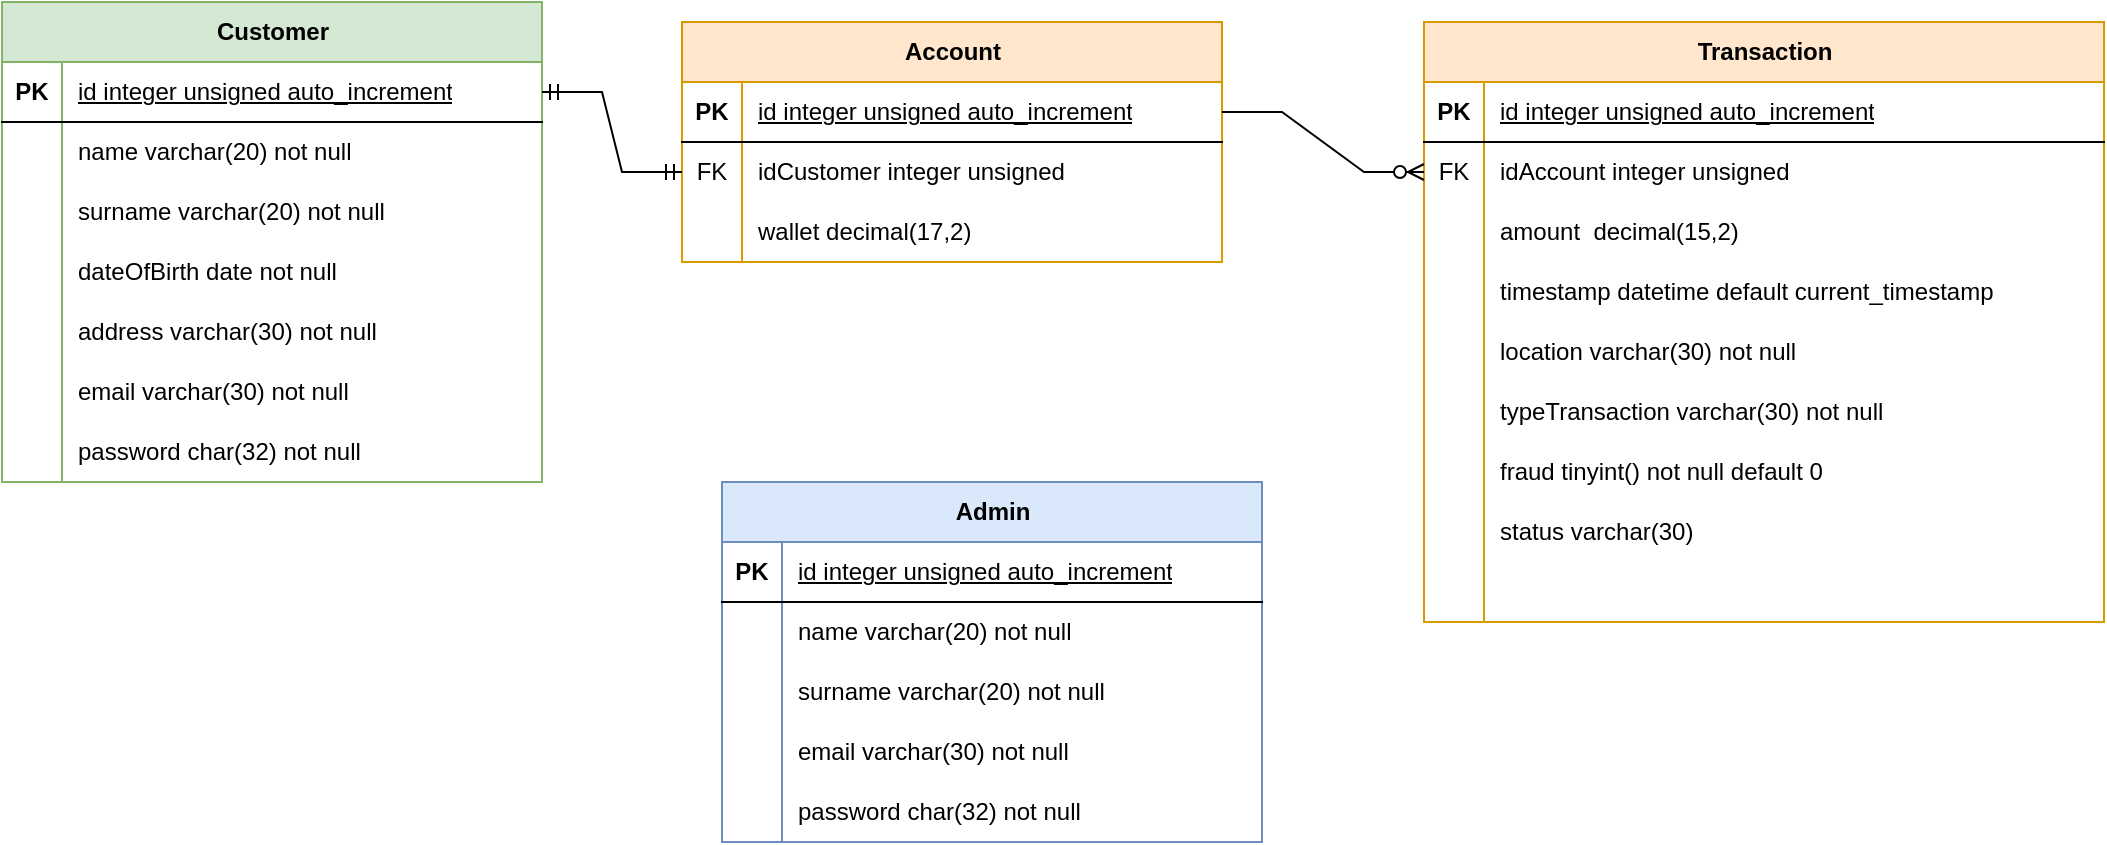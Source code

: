 <mxfile>
    <diagram name="Pagina-1" id="XJnsDgqPYLeUyMkUEjvz">
        <mxGraphModel dx="1149" dy="1948" grid="1" gridSize="10" guides="1" tooltips="1" connect="1" arrows="1" fold="1" page="1" pageScale="1" pageWidth="827" pageHeight="1169" math="0" shadow="0">
            <root>
                <mxCell id="0"/>
                <mxCell id="1" parent="0"/>
                <mxCell id="H-6lF9JCVZoM4x6PeAE_-22" value="&lt;font style=&quot;&quot;&gt;Customer&lt;/font&gt;" style="shape=table;startSize=30;container=1;collapsible=1;childLayout=tableLayout;fixedRows=1;rowLines=0;fontStyle=1;align=center;resizeLast=1;html=1;fillColor=#d5e8d4;strokeColor=#82b366;" parent="1" vertex="1">
                    <mxGeometry x="-180" y="-140" width="270" height="240" as="geometry">
                        <mxRectangle x="-180" y="-140" width="90" height="30" as="alternateBounds"/>
                    </mxGeometry>
                </mxCell>
                <mxCell id="H-6lF9JCVZoM4x6PeAE_-23" value="" style="shape=tableRow;horizontal=0;startSize=0;swimlaneHead=0;swimlaneBody=0;fillColor=none;collapsible=0;dropTarget=0;points=[[0,0.5],[1,0.5]];portConstraint=eastwest;top=0;left=0;right=0;bottom=1;" parent="H-6lF9JCVZoM4x6PeAE_-22" vertex="1">
                    <mxGeometry y="30" width="270" height="30" as="geometry"/>
                </mxCell>
                <mxCell id="H-6lF9JCVZoM4x6PeAE_-24" value="PK" style="shape=partialRectangle;connectable=0;fillColor=none;top=0;left=0;bottom=0;right=0;fontStyle=1;overflow=hidden;whiteSpace=wrap;html=1;" parent="H-6lF9JCVZoM4x6PeAE_-23" vertex="1">
                    <mxGeometry width="30" height="30" as="geometry">
                        <mxRectangle width="30" height="30" as="alternateBounds"/>
                    </mxGeometry>
                </mxCell>
                <mxCell id="H-6lF9JCVZoM4x6PeAE_-25" value="&lt;span style=&quot;font-weight: 400;&quot;&gt;&lt;font&gt;id integer unsigned auto_increment&lt;/font&gt;&lt;/span&gt;" style="shape=partialRectangle;connectable=0;fillColor=none;top=0;left=0;bottom=0;right=0;align=left;spacingLeft=6;fontStyle=5;overflow=hidden;whiteSpace=wrap;html=1;" parent="H-6lF9JCVZoM4x6PeAE_-23" vertex="1">
                    <mxGeometry x="30" width="240" height="30" as="geometry">
                        <mxRectangle width="240" height="30" as="alternateBounds"/>
                    </mxGeometry>
                </mxCell>
                <mxCell id="H-6lF9JCVZoM4x6PeAE_-26" value="" style="shape=tableRow;horizontal=0;startSize=0;swimlaneHead=0;swimlaneBody=0;fillColor=none;collapsible=0;dropTarget=0;points=[[0,0.5],[1,0.5]];portConstraint=eastwest;top=0;left=0;right=0;bottom=0;" parent="H-6lF9JCVZoM4x6PeAE_-22" vertex="1">
                    <mxGeometry y="60" width="270" height="30" as="geometry"/>
                </mxCell>
                <mxCell id="H-6lF9JCVZoM4x6PeAE_-27" value="" style="shape=partialRectangle;connectable=0;fillColor=none;top=0;left=0;bottom=0;right=0;editable=1;overflow=hidden;whiteSpace=wrap;html=1;" parent="H-6lF9JCVZoM4x6PeAE_-26" vertex="1">
                    <mxGeometry width="30" height="30" as="geometry">
                        <mxRectangle width="30" height="30" as="alternateBounds"/>
                    </mxGeometry>
                </mxCell>
                <mxCell id="H-6lF9JCVZoM4x6PeAE_-28" value="&lt;font style=&quot;color: light-dark(rgb(0, 0, 0), rgb(255, 255, 255));&quot;&gt;name varchar(20) not null&lt;/font&gt;" style="shape=partialRectangle;connectable=0;fillColor=none;top=0;left=0;bottom=0;right=0;align=left;spacingLeft=6;overflow=hidden;whiteSpace=wrap;html=1;" parent="H-6lF9JCVZoM4x6PeAE_-26" vertex="1">
                    <mxGeometry x="30" width="240" height="30" as="geometry">
                        <mxRectangle width="240" height="30" as="alternateBounds"/>
                    </mxGeometry>
                </mxCell>
                <mxCell id="H-6lF9JCVZoM4x6PeAE_-29" value="" style="shape=tableRow;horizontal=0;startSize=0;swimlaneHead=0;swimlaneBody=0;fillColor=none;collapsible=0;dropTarget=0;points=[[0,0.5],[1,0.5]];portConstraint=eastwest;top=0;left=0;right=0;bottom=0;" parent="H-6lF9JCVZoM4x6PeAE_-22" vertex="1">
                    <mxGeometry y="90" width="270" height="30" as="geometry"/>
                </mxCell>
                <mxCell id="H-6lF9JCVZoM4x6PeAE_-30" value="" style="shape=partialRectangle;connectable=0;fillColor=none;top=0;left=0;bottom=0;right=0;editable=1;overflow=hidden;whiteSpace=wrap;html=1;" parent="H-6lF9JCVZoM4x6PeAE_-29" vertex="1">
                    <mxGeometry width="30" height="30" as="geometry">
                        <mxRectangle width="30" height="30" as="alternateBounds"/>
                    </mxGeometry>
                </mxCell>
                <mxCell id="H-6lF9JCVZoM4x6PeAE_-31" value="&lt;font style=&quot;color: light-dark(rgb(0, 0, 0), rgb(255, 255, 255));&quot;&gt;surname varchar(20) not null&lt;/font&gt;" style="shape=partialRectangle;connectable=0;fillColor=none;top=0;left=0;bottom=0;right=0;align=left;spacingLeft=6;overflow=hidden;whiteSpace=wrap;html=1;" parent="H-6lF9JCVZoM4x6PeAE_-29" vertex="1">
                    <mxGeometry x="30" width="240" height="30" as="geometry">
                        <mxRectangle width="240" height="30" as="alternateBounds"/>
                    </mxGeometry>
                </mxCell>
                <mxCell id="H-6lF9JCVZoM4x6PeAE_-32" value="" style="shape=tableRow;horizontal=0;startSize=0;swimlaneHead=0;swimlaneBody=0;fillColor=none;collapsible=0;dropTarget=0;points=[[0,0.5],[1,0.5]];portConstraint=eastwest;top=0;left=0;right=0;bottom=0;" parent="H-6lF9JCVZoM4x6PeAE_-22" vertex="1">
                    <mxGeometry y="120" width="270" height="30" as="geometry"/>
                </mxCell>
                <mxCell id="H-6lF9JCVZoM4x6PeAE_-33" value="" style="shape=partialRectangle;connectable=0;fillColor=none;top=0;left=0;bottom=0;right=0;editable=1;overflow=hidden;whiteSpace=wrap;html=1;" parent="H-6lF9JCVZoM4x6PeAE_-32" vertex="1">
                    <mxGeometry width="30" height="30" as="geometry">
                        <mxRectangle width="30" height="30" as="alternateBounds"/>
                    </mxGeometry>
                </mxCell>
                <mxCell id="H-6lF9JCVZoM4x6PeAE_-34" value="dateOfBirth date not null" style="shape=partialRectangle;connectable=0;fillColor=none;top=0;left=0;bottom=0;right=0;align=left;spacingLeft=6;overflow=hidden;whiteSpace=wrap;html=1;" parent="H-6lF9JCVZoM4x6PeAE_-32" vertex="1">
                    <mxGeometry x="30" width="240" height="30" as="geometry">
                        <mxRectangle width="240" height="30" as="alternateBounds"/>
                    </mxGeometry>
                </mxCell>
                <mxCell id="H-6lF9JCVZoM4x6PeAE_-35" style="shape=tableRow;horizontal=0;startSize=0;swimlaneHead=0;swimlaneBody=0;fillColor=none;collapsible=0;dropTarget=0;points=[[0,0.5],[1,0.5]];portConstraint=eastwest;top=0;left=0;right=0;bottom=0;" parent="H-6lF9JCVZoM4x6PeAE_-22" vertex="1">
                    <mxGeometry y="150" width="270" height="30" as="geometry"/>
                </mxCell>
                <mxCell id="H-6lF9JCVZoM4x6PeAE_-36" style="shape=partialRectangle;connectable=0;fillColor=none;top=0;left=0;bottom=0;right=0;editable=1;overflow=hidden;whiteSpace=wrap;html=1;" parent="H-6lF9JCVZoM4x6PeAE_-35" vertex="1">
                    <mxGeometry width="30" height="30" as="geometry">
                        <mxRectangle width="30" height="30" as="alternateBounds"/>
                    </mxGeometry>
                </mxCell>
                <mxCell id="H-6lF9JCVZoM4x6PeAE_-37" value="address varchar(30) not null" style="shape=partialRectangle;connectable=0;fillColor=none;top=0;left=0;bottom=0;right=0;align=left;spacingLeft=6;overflow=hidden;whiteSpace=wrap;html=1;" parent="H-6lF9JCVZoM4x6PeAE_-35" vertex="1">
                    <mxGeometry x="30" width="240" height="30" as="geometry">
                        <mxRectangle width="240" height="30" as="alternateBounds"/>
                    </mxGeometry>
                </mxCell>
                <mxCell id="H-6lF9JCVZoM4x6PeAE_-38" style="shape=tableRow;horizontal=0;startSize=0;swimlaneHead=0;swimlaneBody=0;fillColor=none;collapsible=0;dropTarget=0;points=[[0,0.5],[1,0.5]];portConstraint=eastwest;top=0;left=0;right=0;bottom=0;" parent="H-6lF9JCVZoM4x6PeAE_-22" vertex="1">
                    <mxGeometry y="180" width="270" height="30" as="geometry"/>
                </mxCell>
                <mxCell id="H-6lF9JCVZoM4x6PeAE_-39" style="shape=partialRectangle;connectable=0;fillColor=none;top=0;left=0;bottom=0;right=0;editable=1;overflow=hidden;whiteSpace=wrap;html=1;" parent="H-6lF9JCVZoM4x6PeAE_-38" vertex="1">
                    <mxGeometry width="30" height="30" as="geometry">
                        <mxRectangle width="30" height="30" as="alternateBounds"/>
                    </mxGeometry>
                </mxCell>
                <mxCell id="H-6lF9JCVZoM4x6PeAE_-40" value="email varchar(30) not null&amp;nbsp;" style="shape=partialRectangle;connectable=0;fillColor=none;top=0;left=0;bottom=0;right=0;align=left;spacingLeft=6;overflow=hidden;whiteSpace=wrap;html=1;" parent="H-6lF9JCVZoM4x6PeAE_-38" vertex="1">
                    <mxGeometry x="30" width="240" height="30" as="geometry">
                        <mxRectangle width="240" height="30" as="alternateBounds"/>
                    </mxGeometry>
                </mxCell>
                <mxCell id="H-6lF9JCVZoM4x6PeAE_-123" style="shape=tableRow;horizontal=0;startSize=0;swimlaneHead=0;swimlaneBody=0;fillColor=none;collapsible=0;dropTarget=0;points=[[0,0.5],[1,0.5]];portConstraint=eastwest;top=0;left=0;right=0;bottom=0;" parent="H-6lF9JCVZoM4x6PeAE_-22" vertex="1">
                    <mxGeometry y="210" width="270" height="30" as="geometry"/>
                </mxCell>
                <mxCell id="H-6lF9JCVZoM4x6PeAE_-124" style="shape=partialRectangle;connectable=0;fillColor=none;top=0;left=0;bottom=0;right=0;editable=1;overflow=hidden;whiteSpace=wrap;html=1;" parent="H-6lF9JCVZoM4x6PeAE_-123" vertex="1">
                    <mxGeometry width="30" height="30" as="geometry">
                        <mxRectangle width="30" height="30" as="alternateBounds"/>
                    </mxGeometry>
                </mxCell>
                <mxCell id="H-6lF9JCVZoM4x6PeAE_-125" value="password char(32) not null" style="shape=partialRectangle;connectable=0;fillColor=none;top=0;left=0;bottom=0;right=0;align=left;spacingLeft=6;overflow=hidden;whiteSpace=wrap;html=1;" parent="H-6lF9JCVZoM4x6PeAE_-123" vertex="1">
                    <mxGeometry x="30" width="240" height="30" as="geometry">
                        <mxRectangle width="240" height="30" as="alternateBounds"/>
                    </mxGeometry>
                </mxCell>
                <mxCell id="H-6lF9JCVZoM4x6PeAE_-44" value="Account" style="shape=table;startSize=30;container=1;collapsible=1;childLayout=tableLayout;fixedRows=1;rowLines=0;fontStyle=1;align=center;resizeLast=1;html=1;fillColor=#ffe6cc;strokeColor=#d79b00;" parent="1" vertex="1">
                    <mxGeometry x="160" y="-130" width="270" height="120" as="geometry">
                        <mxRectangle x="160" y="-130" width="80" height="30" as="alternateBounds"/>
                    </mxGeometry>
                </mxCell>
                <mxCell id="H-6lF9JCVZoM4x6PeAE_-45" value="" style="shape=tableRow;horizontal=0;startSize=0;swimlaneHead=0;swimlaneBody=0;fillColor=none;collapsible=0;dropTarget=0;points=[[0,0.5],[1,0.5]];portConstraint=eastwest;top=0;left=0;right=0;bottom=1;" parent="H-6lF9JCVZoM4x6PeAE_-44" vertex="1">
                    <mxGeometry y="30" width="270" height="30" as="geometry"/>
                </mxCell>
                <mxCell id="H-6lF9JCVZoM4x6PeAE_-46" value="PK" style="shape=partialRectangle;connectable=0;fillColor=none;top=0;left=0;bottom=0;right=0;fontStyle=1;overflow=hidden;whiteSpace=wrap;html=1;" parent="H-6lF9JCVZoM4x6PeAE_-45" vertex="1">
                    <mxGeometry width="30" height="30" as="geometry">
                        <mxRectangle width="30" height="30" as="alternateBounds"/>
                    </mxGeometry>
                </mxCell>
                <mxCell id="H-6lF9JCVZoM4x6PeAE_-47" value="&lt;span style=&quot;font-weight: 400;&quot;&gt;id integer unsigned auto_increment&lt;/span&gt;" style="shape=partialRectangle;connectable=0;fillColor=none;top=0;left=0;bottom=0;right=0;align=left;spacingLeft=6;fontStyle=5;overflow=hidden;whiteSpace=wrap;html=1;" parent="H-6lF9JCVZoM4x6PeAE_-45" vertex="1">
                    <mxGeometry x="30" width="240" height="30" as="geometry">
                        <mxRectangle width="240" height="30" as="alternateBounds"/>
                    </mxGeometry>
                </mxCell>
                <mxCell id="H-6lF9JCVZoM4x6PeAE_-48" value="" style="shape=tableRow;horizontal=0;startSize=0;swimlaneHead=0;swimlaneBody=0;fillColor=none;collapsible=0;dropTarget=0;points=[[0,0.5],[1,0.5]];portConstraint=eastwest;top=0;left=0;right=0;bottom=0;" parent="H-6lF9JCVZoM4x6PeAE_-44" vertex="1">
                    <mxGeometry y="60" width="270" height="30" as="geometry"/>
                </mxCell>
                <mxCell id="H-6lF9JCVZoM4x6PeAE_-49" value="FK" style="shape=partialRectangle;connectable=0;fillColor=none;top=0;left=0;bottom=0;right=0;editable=1;overflow=hidden;whiteSpace=wrap;html=1;" parent="H-6lF9JCVZoM4x6PeAE_-48" vertex="1">
                    <mxGeometry width="30" height="30" as="geometry">
                        <mxRectangle width="30" height="30" as="alternateBounds"/>
                    </mxGeometry>
                </mxCell>
                <mxCell id="H-6lF9JCVZoM4x6PeAE_-50" value="idCustomer integer unsigned" style="shape=partialRectangle;connectable=0;fillColor=none;top=0;left=0;bottom=0;right=0;align=left;spacingLeft=6;overflow=hidden;whiteSpace=wrap;html=1;" parent="H-6lF9JCVZoM4x6PeAE_-48" vertex="1">
                    <mxGeometry x="30" width="240" height="30" as="geometry">
                        <mxRectangle width="240" height="30" as="alternateBounds"/>
                    </mxGeometry>
                </mxCell>
                <mxCell id="H-6lF9JCVZoM4x6PeAE_-51" value="" style="shape=tableRow;horizontal=0;startSize=0;swimlaneHead=0;swimlaneBody=0;fillColor=none;collapsible=0;dropTarget=0;points=[[0,0.5],[1,0.5]];portConstraint=eastwest;top=0;left=0;right=0;bottom=0;" parent="H-6lF9JCVZoM4x6PeAE_-44" vertex="1">
                    <mxGeometry y="90" width="270" height="30" as="geometry"/>
                </mxCell>
                <mxCell id="H-6lF9JCVZoM4x6PeAE_-52" value="" style="shape=partialRectangle;connectable=0;fillColor=none;top=0;left=0;bottom=0;right=0;editable=1;overflow=hidden;whiteSpace=wrap;html=1;" parent="H-6lF9JCVZoM4x6PeAE_-51" vertex="1">
                    <mxGeometry width="30" height="30" as="geometry">
                        <mxRectangle width="30" height="30" as="alternateBounds"/>
                    </mxGeometry>
                </mxCell>
                <mxCell id="H-6lF9JCVZoM4x6PeAE_-53" value="wallet decimal(17,2)" style="shape=partialRectangle;connectable=0;fillColor=none;top=0;left=0;bottom=0;right=0;align=left;spacingLeft=6;overflow=hidden;whiteSpace=wrap;html=1;" parent="H-6lF9JCVZoM4x6PeAE_-51" vertex="1">
                    <mxGeometry x="30" width="240" height="30" as="geometry">
                        <mxRectangle width="240" height="30" as="alternateBounds"/>
                    </mxGeometry>
                </mxCell>
                <mxCell id="H-6lF9JCVZoM4x6PeAE_-57" value="Transaction" style="shape=table;startSize=30;container=1;collapsible=1;childLayout=tableLayout;fixedRows=1;rowLines=0;fontStyle=1;align=center;resizeLast=1;html=1;fillColor=#ffe6cc;strokeColor=#d79b00;" parent="1" vertex="1">
                    <mxGeometry x="531" y="-130" width="340" height="300" as="geometry">
                        <mxRectangle x="530" y="-130" width="100" height="30" as="alternateBounds"/>
                    </mxGeometry>
                </mxCell>
                <mxCell id="H-6lF9JCVZoM4x6PeAE_-58" value="" style="shape=tableRow;horizontal=0;startSize=0;swimlaneHead=0;swimlaneBody=0;fillColor=none;collapsible=0;dropTarget=0;points=[[0,0.5],[1,0.5]];portConstraint=eastwest;top=0;left=0;right=0;bottom=1;" parent="H-6lF9JCVZoM4x6PeAE_-57" vertex="1">
                    <mxGeometry y="30" width="340" height="30" as="geometry"/>
                </mxCell>
                <mxCell id="H-6lF9JCVZoM4x6PeAE_-59" value="PK" style="shape=partialRectangle;connectable=0;fillColor=none;top=0;left=0;bottom=0;right=0;fontStyle=1;overflow=hidden;whiteSpace=wrap;html=1;" parent="H-6lF9JCVZoM4x6PeAE_-58" vertex="1">
                    <mxGeometry width="30" height="30" as="geometry">
                        <mxRectangle width="30" height="30" as="alternateBounds"/>
                    </mxGeometry>
                </mxCell>
                <mxCell id="H-6lF9JCVZoM4x6PeAE_-60" value="&lt;span style=&quot;font-weight: 400;&quot;&gt;&lt;font&gt;id integer unsigned auto_increment&lt;/font&gt;&lt;/span&gt;" style="shape=partialRectangle;connectable=0;fillColor=none;top=0;left=0;bottom=0;right=0;align=left;spacingLeft=6;fontStyle=5;overflow=hidden;whiteSpace=wrap;html=1;" parent="H-6lF9JCVZoM4x6PeAE_-58" vertex="1">
                    <mxGeometry x="30" width="310" height="30" as="geometry">
                        <mxRectangle width="310" height="30" as="alternateBounds"/>
                    </mxGeometry>
                </mxCell>
                <mxCell id="H-6lF9JCVZoM4x6PeAE_-61" value="" style="shape=tableRow;horizontal=0;startSize=0;swimlaneHead=0;swimlaneBody=0;fillColor=none;collapsible=0;dropTarget=0;points=[[0,0.5],[1,0.5]];portConstraint=eastwest;top=0;left=0;right=0;bottom=0;" parent="H-6lF9JCVZoM4x6PeAE_-57" vertex="1">
                    <mxGeometry y="60" width="340" height="30" as="geometry"/>
                </mxCell>
                <mxCell id="H-6lF9JCVZoM4x6PeAE_-62" value="FK" style="shape=partialRectangle;connectable=0;fillColor=none;top=0;left=0;bottom=0;right=0;editable=1;overflow=hidden;whiteSpace=wrap;html=1;" parent="H-6lF9JCVZoM4x6PeAE_-61" vertex="1">
                    <mxGeometry width="30" height="30" as="geometry">
                        <mxRectangle width="30" height="30" as="alternateBounds"/>
                    </mxGeometry>
                </mxCell>
                <mxCell id="H-6lF9JCVZoM4x6PeAE_-63" value="idAccount integer unsigned" style="shape=partialRectangle;connectable=0;fillColor=none;top=0;left=0;bottom=0;right=0;align=left;spacingLeft=6;overflow=hidden;whiteSpace=wrap;html=1;" parent="H-6lF9JCVZoM4x6PeAE_-61" vertex="1">
                    <mxGeometry x="30" width="310" height="30" as="geometry">
                        <mxRectangle width="310" height="30" as="alternateBounds"/>
                    </mxGeometry>
                </mxCell>
                <mxCell id="H-6lF9JCVZoM4x6PeAE_-64" value="" style="shape=tableRow;horizontal=0;startSize=0;swimlaneHead=0;swimlaneBody=0;fillColor=none;collapsible=0;dropTarget=0;points=[[0,0.5],[1,0.5]];portConstraint=eastwest;top=0;left=0;right=0;bottom=0;" parent="H-6lF9JCVZoM4x6PeAE_-57" vertex="1">
                    <mxGeometry y="90" width="340" height="30" as="geometry"/>
                </mxCell>
                <mxCell id="H-6lF9JCVZoM4x6PeAE_-65" value="" style="shape=partialRectangle;connectable=0;fillColor=none;top=0;left=0;bottom=0;right=0;editable=1;overflow=hidden;whiteSpace=wrap;html=1;" parent="H-6lF9JCVZoM4x6PeAE_-64" vertex="1">
                    <mxGeometry width="30" height="30" as="geometry">
                        <mxRectangle width="30" height="30" as="alternateBounds"/>
                    </mxGeometry>
                </mxCell>
                <mxCell id="H-6lF9JCVZoM4x6PeAE_-66" value="&lt;font style=&quot;color: light-dark(rgb(0, 0, 0), rgb(255, 255, 255));&quot;&gt;amount&amp;nbsp; decimal(15,2)&lt;/font&gt;" style="shape=partialRectangle;connectable=0;fillColor=none;top=0;left=0;bottom=0;right=0;align=left;spacingLeft=6;overflow=hidden;whiteSpace=wrap;html=1;" parent="H-6lF9JCVZoM4x6PeAE_-64" vertex="1">
                    <mxGeometry x="30" width="310" height="30" as="geometry">
                        <mxRectangle width="310" height="30" as="alternateBounds"/>
                    </mxGeometry>
                </mxCell>
                <mxCell id="H-6lF9JCVZoM4x6PeAE_-67" value="" style="shape=tableRow;horizontal=0;startSize=0;swimlaneHead=0;swimlaneBody=0;fillColor=none;collapsible=0;dropTarget=0;points=[[0,0.5],[1,0.5]];portConstraint=eastwest;top=0;left=0;right=0;bottom=0;" parent="H-6lF9JCVZoM4x6PeAE_-57" vertex="1">
                    <mxGeometry y="120" width="340" height="30" as="geometry"/>
                </mxCell>
                <mxCell id="H-6lF9JCVZoM4x6PeAE_-68" value="" style="shape=partialRectangle;connectable=0;fillColor=none;top=0;left=0;bottom=0;right=0;editable=1;overflow=hidden;whiteSpace=wrap;html=1;" parent="H-6lF9JCVZoM4x6PeAE_-67" vertex="1">
                    <mxGeometry width="30" height="30" as="geometry">
                        <mxRectangle width="30" height="30" as="alternateBounds"/>
                    </mxGeometry>
                </mxCell>
                <mxCell id="H-6lF9JCVZoM4x6PeAE_-69" value="timestamp datetime default current_timestamp" style="shape=partialRectangle;connectable=0;fillColor=none;top=0;left=0;bottom=0;right=0;align=left;spacingLeft=6;overflow=hidden;whiteSpace=wrap;html=1;" parent="H-6lF9JCVZoM4x6PeAE_-67" vertex="1">
                    <mxGeometry x="30" width="310" height="30" as="geometry">
                        <mxRectangle width="310" height="30" as="alternateBounds"/>
                    </mxGeometry>
                </mxCell>
                <mxCell id="H-6lF9JCVZoM4x6PeAE_-70" style="shape=tableRow;horizontal=0;startSize=0;swimlaneHead=0;swimlaneBody=0;fillColor=none;collapsible=0;dropTarget=0;points=[[0,0.5],[1,0.5]];portConstraint=eastwest;top=0;left=0;right=0;bottom=0;" parent="H-6lF9JCVZoM4x6PeAE_-57" vertex="1">
                    <mxGeometry y="150" width="340" height="30" as="geometry"/>
                </mxCell>
                <mxCell id="H-6lF9JCVZoM4x6PeAE_-71" style="shape=partialRectangle;connectable=0;fillColor=none;top=0;left=0;bottom=0;right=0;editable=1;overflow=hidden;whiteSpace=wrap;html=1;" parent="H-6lF9JCVZoM4x6PeAE_-70" vertex="1">
                    <mxGeometry width="30" height="30" as="geometry">
                        <mxRectangle width="30" height="30" as="alternateBounds"/>
                    </mxGeometry>
                </mxCell>
                <mxCell id="H-6lF9JCVZoM4x6PeAE_-72" value="location varchar(30) not null" style="shape=partialRectangle;connectable=0;fillColor=none;top=0;left=0;bottom=0;right=0;align=left;spacingLeft=6;overflow=hidden;whiteSpace=wrap;html=1;" parent="H-6lF9JCVZoM4x6PeAE_-70" vertex="1">
                    <mxGeometry x="30" width="310" height="30" as="geometry">
                        <mxRectangle width="310" height="30" as="alternateBounds"/>
                    </mxGeometry>
                </mxCell>
                <mxCell id="H-6lF9JCVZoM4x6PeAE_-73" style="shape=tableRow;horizontal=0;startSize=0;swimlaneHead=0;swimlaneBody=0;fillColor=none;collapsible=0;dropTarget=0;points=[[0,0.5],[1,0.5]];portConstraint=eastwest;top=0;left=0;right=0;bottom=0;" parent="H-6lF9JCVZoM4x6PeAE_-57" vertex="1">
                    <mxGeometry y="180" width="340" height="30" as="geometry"/>
                </mxCell>
                <mxCell id="H-6lF9JCVZoM4x6PeAE_-74" style="shape=partialRectangle;connectable=0;fillColor=none;top=0;left=0;bottom=0;right=0;editable=1;overflow=hidden;whiteSpace=wrap;html=1;" parent="H-6lF9JCVZoM4x6PeAE_-73" vertex="1">
                    <mxGeometry width="30" height="30" as="geometry">
                        <mxRectangle width="30" height="30" as="alternateBounds"/>
                    </mxGeometry>
                </mxCell>
                <mxCell id="H-6lF9JCVZoM4x6PeAE_-75" value="typeTransaction varchar(30) not null" style="shape=partialRectangle;connectable=0;fillColor=none;top=0;left=0;bottom=0;right=0;align=left;spacingLeft=6;overflow=hidden;whiteSpace=wrap;html=1;" parent="H-6lF9JCVZoM4x6PeAE_-73" vertex="1">
                    <mxGeometry x="30" width="310" height="30" as="geometry">
                        <mxRectangle width="310" height="30" as="alternateBounds"/>
                    </mxGeometry>
                </mxCell>
                <mxCell id="2" style="shape=tableRow;horizontal=0;startSize=0;swimlaneHead=0;swimlaneBody=0;fillColor=none;collapsible=0;dropTarget=0;points=[[0,0.5],[1,0.5]];portConstraint=eastwest;top=0;left=0;right=0;bottom=0;" vertex="1" parent="H-6lF9JCVZoM4x6PeAE_-57">
                    <mxGeometry y="210" width="340" height="30" as="geometry"/>
                </mxCell>
                <mxCell id="3" style="shape=partialRectangle;connectable=0;fillColor=none;top=0;left=0;bottom=0;right=0;editable=1;overflow=hidden;whiteSpace=wrap;html=1;" vertex="1" parent="2">
                    <mxGeometry width="30" height="30" as="geometry">
                        <mxRectangle width="30" height="30" as="alternateBounds"/>
                    </mxGeometry>
                </mxCell>
                <mxCell id="4" value="fraud tinyint() not null default 0" style="shape=partialRectangle;connectable=0;fillColor=none;top=0;left=0;bottom=0;right=0;align=left;spacingLeft=6;overflow=hidden;whiteSpace=wrap;html=1;" vertex="1" parent="2">
                    <mxGeometry x="30" width="310" height="30" as="geometry">
                        <mxRectangle width="310" height="30" as="alternateBounds"/>
                    </mxGeometry>
                </mxCell>
                <mxCell id="8" style="shape=tableRow;horizontal=0;startSize=0;swimlaneHead=0;swimlaneBody=0;fillColor=none;collapsible=0;dropTarget=0;points=[[0,0.5],[1,0.5]];portConstraint=eastwest;top=0;left=0;right=0;bottom=0;" vertex="1" parent="H-6lF9JCVZoM4x6PeAE_-57">
                    <mxGeometry y="240" width="340" height="30" as="geometry"/>
                </mxCell>
                <mxCell id="9" style="shape=partialRectangle;connectable=0;fillColor=none;top=0;left=0;bottom=0;right=0;editable=1;overflow=hidden;whiteSpace=wrap;html=1;" vertex="1" parent="8">
                    <mxGeometry width="30" height="30" as="geometry">
                        <mxRectangle width="30" height="30" as="alternateBounds"/>
                    </mxGeometry>
                </mxCell>
                <mxCell id="10" value="status varchar(30)&amp;nbsp;" style="shape=partialRectangle;connectable=0;fillColor=none;top=0;left=0;bottom=0;right=0;align=left;spacingLeft=6;overflow=hidden;whiteSpace=wrap;html=1;" vertex="1" parent="8">
                    <mxGeometry x="30" width="310" height="30" as="geometry">
                        <mxRectangle width="310" height="30" as="alternateBounds"/>
                    </mxGeometry>
                </mxCell>
                <mxCell id="14" style="shape=tableRow;horizontal=0;startSize=0;swimlaneHead=0;swimlaneBody=0;fillColor=none;collapsible=0;dropTarget=0;points=[[0,0.5],[1,0.5]];portConstraint=eastwest;top=0;left=0;right=0;bottom=0;" vertex="1" parent="H-6lF9JCVZoM4x6PeAE_-57">
                    <mxGeometry y="270" width="340" height="30" as="geometry"/>
                </mxCell>
                <mxCell id="15" style="shape=partialRectangle;connectable=0;fillColor=none;top=0;left=0;bottom=0;right=0;editable=1;overflow=hidden;whiteSpace=wrap;html=1;" vertex="1" parent="14">
                    <mxGeometry width="30" height="30" as="geometry">
                        <mxRectangle width="30" height="30" as="alternateBounds"/>
                    </mxGeometry>
                </mxCell>
                <mxCell id="16" value="&lt;span&gt;&lt;font style=&quot;color: light-dark(rgb(255, 255, 255), rgb(255, 255, 255));&quot;&gt;typeFraud varchar(30)&lt;/font&gt;&lt;/span&gt;" style="shape=partialRectangle;connectable=0;fillColor=none;top=0;left=0;bottom=0;right=0;align=left;spacingLeft=6;overflow=hidden;whiteSpace=wrap;html=1;" vertex="1" parent="14">
                    <mxGeometry x="30" width="310" height="30" as="geometry">
                        <mxRectangle width="310" height="30" as="alternateBounds"/>
                    </mxGeometry>
                </mxCell>
                <mxCell id="H-6lF9JCVZoM4x6PeAE_-82" value="&lt;font style=&quot;&quot;&gt;Admin&lt;/font&gt;" style="shape=table;startSize=30;container=1;collapsible=1;childLayout=tableLayout;fixedRows=1;rowLines=0;fontStyle=1;align=center;resizeLast=1;html=1;strokeColor=#6c8ebf;fillColor=#dae8fc;" parent="1" vertex="1">
                    <mxGeometry x="180" y="100" width="270" height="180" as="geometry">
                        <mxRectangle x="540" y="340" width="70" height="30" as="alternateBounds"/>
                    </mxGeometry>
                </mxCell>
                <mxCell id="H-6lF9JCVZoM4x6PeAE_-83" value="" style="shape=tableRow;horizontal=0;startSize=0;swimlaneHead=0;swimlaneBody=0;fillColor=none;collapsible=0;dropTarget=0;points=[[0,0.5],[1,0.5]];portConstraint=eastwest;top=0;left=0;right=0;bottom=1;" parent="H-6lF9JCVZoM4x6PeAE_-82" vertex="1">
                    <mxGeometry y="30" width="270" height="30" as="geometry"/>
                </mxCell>
                <mxCell id="H-6lF9JCVZoM4x6PeAE_-84" value="PK" style="shape=partialRectangle;connectable=0;fillColor=none;top=0;left=0;bottom=0;right=0;fontStyle=1;overflow=hidden;whiteSpace=wrap;html=1;" parent="H-6lF9JCVZoM4x6PeAE_-83" vertex="1">
                    <mxGeometry width="30" height="30" as="geometry">
                        <mxRectangle width="30" height="30" as="alternateBounds"/>
                    </mxGeometry>
                </mxCell>
                <mxCell id="H-6lF9JCVZoM4x6PeAE_-85" value="&lt;span style=&quot;font-weight: 400;&quot;&gt;&lt;font&gt;id integer unsigned auto_increment&lt;/font&gt;&lt;/span&gt;" style="shape=partialRectangle;connectable=0;fillColor=none;top=0;left=0;bottom=0;right=0;align=left;spacingLeft=6;fontStyle=5;overflow=hidden;whiteSpace=wrap;html=1;" parent="H-6lF9JCVZoM4x6PeAE_-83" vertex="1">
                    <mxGeometry x="30" width="240" height="30" as="geometry">
                        <mxRectangle width="240" height="30" as="alternateBounds"/>
                    </mxGeometry>
                </mxCell>
                <mxCell id="H-6lF9JCVZoM4x6PeAE_-86" value="" style="shape=tableRow;horizontal=0;startSize=0;swimlaneHead=0;swimlaneBody=0;fillColor=none;collapsible=0;dropTarget=0;points=[[0,0.5],[1,0.5]];portConstraint=eastwest;top=0;left=0;right=0;bottom=0;" parent="H-6lF9JCVZoM4x6PeAE_-82" vertex="1">
                    <mxGeometry y="60" width="270" height="30" as="geometry"/>
                </mxCell>
                <mxCell id="H-6lF9JCVZoM4x6PeAE_-87" value="" style="shape=partialRectangle;connectable=0;fillColor=none;top=0;left=0;bottom=0;right=0;editable=1;overflow=hidden;whiteSpace=wrap;html=1;" parent="H-6lF9JCVZoM4x6PeAE_-86" vertex="1">
                    <mxGeometry width="30" height="30" as="geometry">
                        <mxRectangle width="30" height="30" as="alternateBounds"/>
                    </mxGeometry>
                </mxCell>
                <mxCell id="H-6lF9JCVZoM4x6PeAE_-88" value="&lt;font&gt;name varchar(20) not null&lt;/font&gt;" style="shape=partialRectangle;connectable=0;fillColor=none;top=0;left=0;bottom=0;right=0;align=left;spacingLeft=6;overflow=hidden;whiteSpace=wrap;html=1;" parent="H-6lF9JCVZoM4x6PeAE_-86" vertex="1">
                    <mxGeometry x="30" width="240" height="30" as="geometry">
                        <mxRectangle width="240" height="30" as="alternateBounds"/>
                    </mxGeometry>
                </mxCell>
                <mxCell id="H-6lF9JCVZoM4x6PeAE_-89" value="" style="shape=tableRow;horizontal=0;startSize=0;swimlaneHead=0;swimlaneBody=0;fillColor=none;collapsible=0;dropTarget=0;points=[[0,0.5],[1,0.5]];portConstraint=eastwest;top=0;left=0;right=0;bottom=0;" parent="H-6lF9JCVZoM4x6PeAE_-82" vertex="1">
                    <mxGeometry y="90" width="270" height="30" as="geometry"/>
                </mxCell>
                <mxCell id="H-6lF9JCVZoM4x6PeAE_-90" value="" style="shape=partialRectangle;connectable=0;fillColor=none;top=0;left=0;bottom=0;right=0;editable=1;overflow=hidden;whiteSpace=wrap;html=1;" parent="H-6lF9JCVZoM4x6PeAE_-89" vertex="1">
                    <mxGeometry width="30" height="30" as="geometry">
                        <mxRectangle width="30" height="30" as="alternateBounds"/>
                    </mxGeometry>
                </mxCell>
                <mxCell id="H-6lF9JCVZoM4x6PeAE_-91" value="&lt;font&gt;surname varchar(20) not null&lt;/font&gt;" style="shape=partialRectangle;connectable=0;fillColor=none;top=0;left=0;bottom=0;right=0;align=left;spacingLeft=6;overflow=hidden;whiteSpace=wrap;html=1;" parent="H-6lF9JCVZoM4x6PeAE_-89" vertex="1">
                    <mxGeometry x="30" width="240" height="30" as="geometry">
                        <mxRectangle width="240" height="30" as="alternateBounds"/>
                    </mxGeometry>
                </mxCell>
                <mxCell id="H-6lF9JCVZoM4x6PeAE_-92" value="" style="shape=tableRow;horizontal=0;startSize=0;swimlaneHead=0;swimlaneBody=0;fillColor=none;collapsible=0;dropTarget=0;points=[[0,0.5],[1,0.5]];portConstraint=eastwest;top=0;left=0;right=0;bottom=0;" parent="H-6lF9JCVZoM4x6PeAE_-82" vertex="1">
                    <mxGeometry y="120" width="270" height="30" as="geometry"/>
                </mxCell>
                <mxCell id="H-6lF9JCVZoM4x6PeAE_-93" value="" style="shape=partialRectangle;connectable=0;fillColor=none;top=0;left=0;bottom=0;right=0;editable=1;overflow=hidden;whiteSpace=wrap;html=1;" parent="H-6lF9JCVZoM4x6PeAE_-92" vertex="1">
                    <mxGeometry width="30" height="30" as="geometry">
                        <mxRectangle width="30" height="30" as="alternateBounds"/>
                    </mxGeometry>
                </mxCell>
                <mxCell id="H-6lF9JCVZoM4x6PeAE_-94" value="email varchar(30) not null&amp;nbsp;" style="shape=partialRectangle;connectable=0;fillColor=none;top=0;left=0;bottom=0;right=0;align=left;spacingLeft=6;overflow=hidden;whiteSpace=wrap;html=1;" parent="H-6lF9JCVZoM4x6PeAE_-92" vertex="1">
                    <mxGeometry x="30" width="240" height="30" as="geometry">
                        <mxRectangle width="240" height="30" as="alternateBounds"/>
                    </mxGeometry>
                </mxCell>
                <mxCell id="H-6lF9JCVZoM4x6PeAE_-95" style="shape=tableRow;horizontal=0;startSize=0;swimlaneHead=0;swimlaneBody=0;fillColor=none;collapsible=0;dropTarget=0;points=[[0,0.5],[1,0.5]];portConstraint=eastwest;top=0;left=0;right=0;bottom=0;" parent="H-6lF9JCVZoM4x6PeAE_-82" vertex="1">
                    <mxGeometry y="150" width="270" height="30" as="geometry"/>
                </mxCell>
                <mxCell id="H-6lF9JCVZoM4x6PeAE_-96" style="shape=partialRectangle;connectable=0;fillColor=none;top=0;left=0;bottom=0;right=0;editable=1;overflow=hidden;whiteSpace=wrap;html=1;" parent="H-6lF9JCVZoM4x6PeAE_-95" vertex="1">
                    <mxGeometry width="30" height="30" as="geometry">
                        <mxRectangle width="30" height="30" as="alternateBounds"/>
                    </mxGeometry>
                </mxCell>
                <mxCell id="H-6lF9JCVZoM4x6PeAE_-97" value="password char(32) not null" style="shape=partialRectangle;connectable=0;fillColor=none;top=0;left=0;bottom=0;right=0;align=left;spacingLeft=6;overflow=hidden;whiteSpace=wrap;html=1;" parent="H-6lF9JCVZoM4x6PeAE_-95" vertex="1">
                    <mxGeometry x="30" width="240" height="30" as="geometry">
                        <mxRectangle width="240" height="30" as="alternateBounds"/>
                    </mxGeometry>
                </mxCell>
                <mxCell id="H-6lF9JCVZoM4x6PeAE_-186" value="" style="edgeStyle=entityRelationEdgeStyle;fontSize=12;html=1;endArrow=ERzeroToMany;endFill=1;rounded=0;entryX=0;entryY=0.5;entryDx=0;entryDy=0;exitX=1;exitY=0.5;exitDx=0;exitDy=0;" parent="1" source="H-6lF9JCVZoM4x6PeAE_-45" target="H-6lF9JCVZoM4x6PeAE_-61" edge="1">
                    <mxGeometry width="100" height="100" relative="1" as="geometry">
                        <mxPoint x="190" y="50" as="sourcePoint"/>
                        <mxPoint x="290" y="-50" as="targetPoint"/>
                    </mxGeometry>
                </mxCell>
                <mxCell id="H-6lF9JCVZoM4x6PeAE_-188" value="" style="edgeStyle=entityRelationEdgeStyle;fontSize=12;html=1;endArrow=ERmandOne;startArrow=ERmandOne;rounded=0;entryX=0;entryY=0.5;entryDx=0;entryDy=0;" parent="1" source="H-6lF9JCVZoM4x6PeAE_-23" target="H-6lF9JCVZoM4x6PeAE_-48" edge="1">
                    <mxGeometry width="100" height="100" relative="1" as="geometry">
                        <mxPoint x="-360" y="60" as="sourcePoint"/>
                        <mxPoint x="290" y="110" as="targetPoint"/>
                        <Array as="points">
                            <mxPoint x="-260" y="80"/>
                            <mxPoint x="-360" y="80"/>
                            <mxPoint x="-300" y="50"/>
                        </Array>
                    </mxGeometry>
                </mxCell>
            </root>
        </mxGraphModel>
    </diagram>
</mxfile>